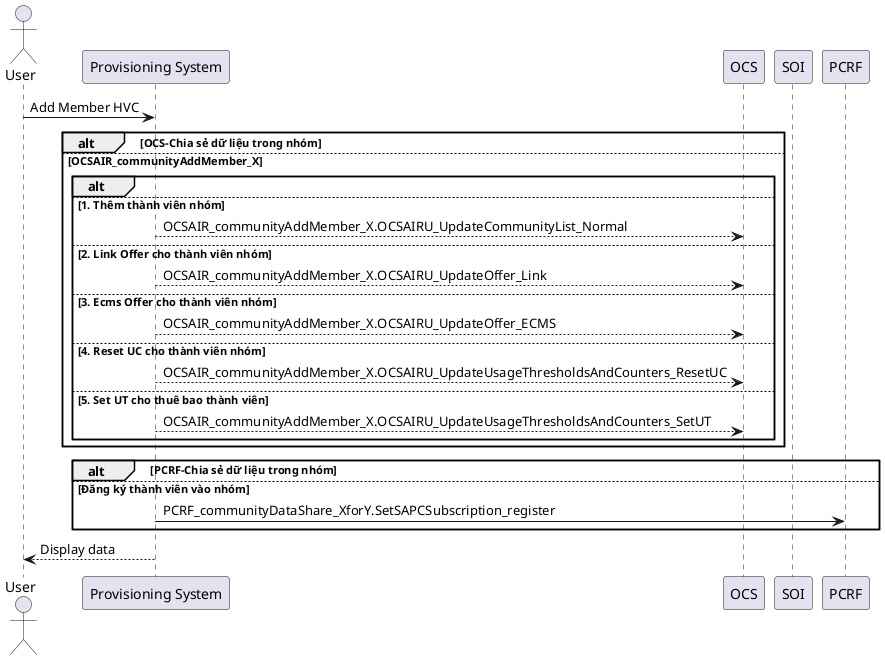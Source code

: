 @startuml
actor User
participant "Provisioning System" as pro
participant "OCS" as ocs
participant "SOI" as soi
participant "PCRF" as pcrf

User -> pro: Add Member HVC

alt OCS-Chia sẻ dữ liệu trong nhóm
else OCSAIR_communityAddMember_X
    alt
        else 1. Thêm thành viên nhóm
                pro -->ocs: OCSAIR_communityAddMember_X.OCSAIRU_UpdateCommunityList_Normal
        else 2. Link Offer cho thành viên nhóm
            pro -->ocs: OCSAIR_communityAddMember_X.OCSAIRU_UpdateOffer_Link
        else 3. Ecms Offer cho thành viên nhóm
                pro -->ocs: OCSAIR_communityAddMember_X.OCSAIRU_UpdateOffer_ECMS
        else 4. Reset UC cho thành viên nhóm
            pro -->ocs: OCSAIR_communityAddMember_X.OCSAIRU_UpdateUsageThresholdsAndCounters_ResetUC
        else 5. Set UT cho thuê bao thành viên
                pro -->ocs: OCSAIR_communityAddMember_X.OCSAIRU_UpdateUsageThresholdsAndCounters_SetUT
    end
end

alt PCRF-Chia sẻ dữ liệu trong nhóm
else Đăng ký thành viên vào nhóm
    pro -> pcrf: PCRF_communityDataShare_XforY.SetSAPCSubscription_register
end


pro --> User: Display data
@enduml
